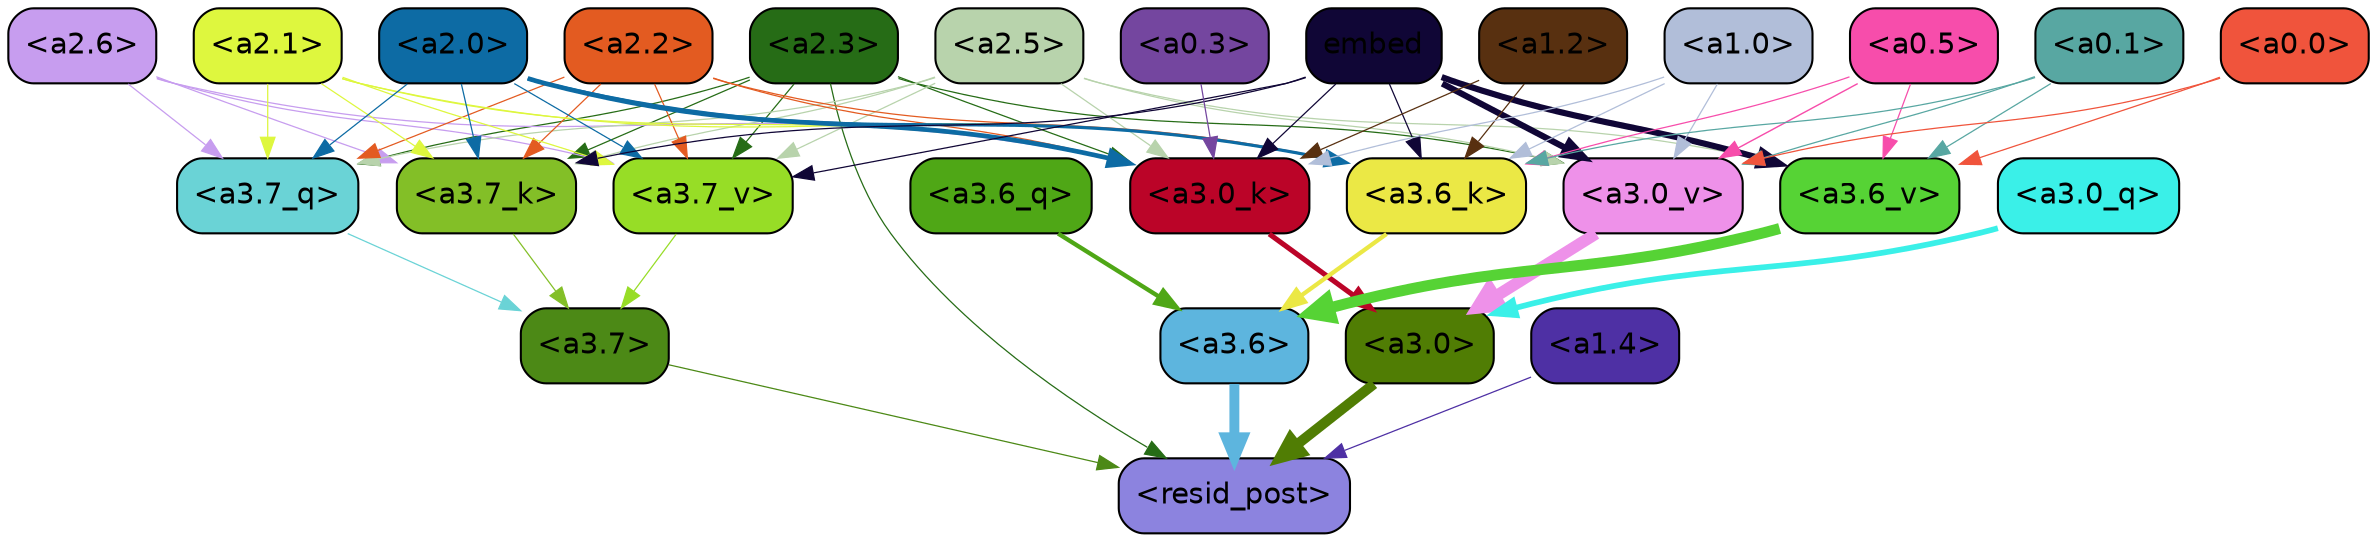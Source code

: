 strict digraph "" {
	graph [bgcolor=transparent,
		layout=dot,
		overlap=false,
		splines=true
	];
	"<a3.7>"	[color=black,
		fillcolor="#4c8916",
		fontname=Helvetica,
		shape=box,
		style="filled, rounded"];
	"<resid_post>"	[color=black,
		fillcolor="#8c83df",
		fontname=Helvetica,
		shape=box,
		style="filled, rounded"];
	"<a3.7>" -> "<resid_post>"	[color="#4c8916",
		penwidth=0.6];
	"<a3.6>"	[color=black,
		fillcolor="#5db5de",
		fontname=Helvetica,
		shape=box,
		style="filled, rounded"];
	"<a3.6>" -> "<resid_post>"	[color="#5db5de",
		penwidth=4.753257989883423];
	"<a3.0>"	[color=black,
		fillcolor="#507d04",
		fontname=Helvetica,
		shape=box,
		style="filled, rounded"];
	"<a3.0>" -> "<resid_post>"	[color="#507d04",
		penwidth=4.90053927898407];
	"<a2.3>"	[color=black,
		fillcolor="#266c16",
		fontname=Helvetica,
		shape=box,
		style="filled, rounded"];
	"<a2.3>" -> "<resid_post>"	[color="#266c16",
		penwidth=0.6];
	"<a3.7_q>"	[color=black,
		fillcolor="#6ad3d6",
		fontname=Helvetica,
		shape=box,
		style="filled, rounded"];
	"<a2.3>" -> "<a3.7_q>"	[color="#266c16",
		penwidth=0.6];
	"<a3.7_k>"	[color=black,
		fillcolor="#83bf27",
		fontname=Helvetica,
		shape=box,
		style="filled, rounded"];
	"<a2.3>" -> "<a3.7_k>"	[color="#266c16",
		penwidth=0.6];
	"<a3.0_k>"	[color=black,
		fillcolor="#bb0428",
		fontname=Helvetica,
		shape=box,
		style="filled, rounded"];
	"<a2.3>" -> "<a3.0_k>"	[color="#266c16",
		penwidth=0.6];
	"<a3.7_v>"	[color=black,
		fillcolor="#97dd26",
		fontname=Helvetica,
		shape=box,
		style="filled, rounded"];
	"<a2.3>" -> "<a3.7_v>"	[color="#266c16",
		penwidth=0.6];
	"<a3.0_v>"	[color=black,
		fillcolor="#ee91e9",
		fontname=Helvetica,
		shape=box,
		style="filled, rounded"];
	"<a2.3>" -> "<a3.0_v>"	[color="#266c16",
		penwidth=0.6];
	"<a1.4>"	[color=black,
		fillcolor="#4e30a4",
		fontname=Helvetica,
		shape=box,
		style="filled, rounded"];
	"<a1.4>" -> "<resid_post>"	[color="#4e30a4",
		penwidth=0.6];
	"<a3.7_q>" -> "<a3.7>"	[color="#6ad3d6",
		penwidth=0.6];
	"<a3.6_q>"	[color=black,
		fillcolor="#4fa716",
		fontname=Helvetica,
		shape=box,
		style="filled, rounded"];
	"<a3.6_q>" -> "<a3.6>"	[color="#4fa716",
		penwidth=2.091020345687866];
	"<a3.0_q>"	[color=black,
		fillcolor="#3af0e8",
		fontname=Helvetica,
		shape=box,
		style="filled, rounded"];
	"<a3.0_q>" -> "<a3.0>"	[color="#3af0e8",
		penwidth=2.7421876192092896];
	"<a3.7_k>" -> "<a3.7>"	[color="#83bf27",
		penwidth=0.6];
	"<a3.6_k>"	[color=black,
		fillcolor="#ebe845",
		fontname=Helvetica,
		shape=box,
		style="filled, rounded"];
	"<a3.6_k>" -> "<a3.6>"	[color="#ebe845",
		penwidth=2.048597991466522];
	"<a3.0_k>" -> "<a3.0>"	[color="#bb0428",
		penwidth=2.476402521133423];
	"<a3.7_v>" -> "<a3.7>"	[color="#97dd26",
		penwidth=0.6];
	"<a3.6_v>"	[color=black,
		fillcolor="#56d335",
		fontname=Helvetica,
		shape=box,
		style="filled, rounded"];
	"<a3.6_v>" -> "<a3.6>"	[color="#56d335",
		penwidth=5.2550448179244995];
	"<a3.0_v>" -> "<a3.0>"	[color="#ee91e9",
		penwidth=5.652270674705505];
	"<a2.6>"	[color=black,
		fillcolor="#c79def",
		fontname=Helvetica,
		shape=box,
		style="filled, rounded"];
	"<a2.6>" -> "<a3.7_q>"	[color="#c79def",
		penwidth=0.6];
	"<a2.6>" -> "<a3.7_k>"	[color="#c79def",
		penwidth=0.6];
	"<a2.6>" -> "<a3.0_k>"	[color="#c79def",
		penwidth=0.6];
	"<a2.6>" -> "<a3.7_v>"	[color="#c79def",
		penwidth=0.6];
	"<a2.5>"	[color=black,
		fillcolor="#b8d3ac",
		fontname=Helvetica,
		shape=box,
		style="filled, rounded"];
	"<a2.5>" -> "<a3.7_q>"	[color="#b8d3ac",
		penwidth=0.6];
	"<a2.5>" -> "<a3.7_k>"	[color="#b8d3ac",
		penwidth=0.6];
	"<a2.5>" -> "<a3.0_k>"	[color="#b8d3ac",
		penwidth=0.6];
	"<a2.5>" -> "<a3.7_v>"	[color="#b8d3ac",
		penwidth=0.6];
	"<a2.5>" -> "<a3.6_v>"	[color="#b8d3ac",
		penwidth=0.6];
	"<a2.5>" -> "<a3.0_v>"	[color="#b8d3ac",
		penwidth=0.6];
	"<a2.2>"	[color=black,
		fillcolor="#e35b21",
		fontname=Helvetica,
		shape=box,
		style="filled, rounded"];
	"<a2.2>" -> "<a3.7_q>"	[color="#e35b21",
		penwidth=0.6];
	"<a2.2>" -> "<a3.7_k>"	[color="#e35b21",
		penwidth=0.6];
	"<a2.2>" -> "<a3.6_k>"	[color="#e35b21",
		penwidth=0.6];
	"<a2.2>" -> "<a3.0_k>"	[color="#e35b21",
		penwidth=0.6];
	"<a2.2>" -> "<a3.7_v>"	[color="#e35b21",
		penwidth=0.6];
	"<a2.1>"	[color=black,
		fillcolor="#def73e",
		fontname=Helvetica,
		shape=box,
		style="filled, rounded"];
	"<a2.1>" -> "<a3.7_q>"	[color="#def73e",
		penwidth=0.6];
	"<a2.1>" -> "<a3.7_k>"	[color="#def73e",
		penwidth=0.6];
	"<a2.1>" -> "<a3.6_k>"	[color="#def73e",
		penwidth=0.6];
	"<a2.1>" -> "<a3.0_k>"	[color="#def73e",
		penwidth=0.6];
	"<a2.1>" -> "<a3.7_v>"	[color="#def73e",
		penwidth=0.6];
	"<a2.0>"	[color=black,
		fillcolor="#0d6ba4",
		fontname=Helvetica,
		shape=box,
		style="filled, rounded"];
	"<a2.0>" -> "<a3.7_q>"	[color="#0d6ba4",
		penwidth=0.6];
	"<a2.0>" -> "<a3.7_k>"	[color="#0d6ba4",
		penwidth=0.6];
	"<a2.0>" -> "<a3.6_k>"	[color="#0d6ba4",
		penwidth=1.5290023684501648];
	"<a2.0>" -> "<a3.0_k>"	[color="#0d6ba4",
		penwidth=2.2551413774490356];
	"<a2.0>" -> "<a3.7_v>"	[color="#0d6ba4",
		penwidth=0.6];
	embed	[color=black,
		fillcolor="#100636",
		fontname=Helvetica,
		shape=box,
		style="filled, rounded"];
	embed -> "<a3.7_k>"	[color="#100636",
		penwidth=0.6];
	embed -> "<a3.6_k>"	[color="#100636",
		penwidth=0.6];
	embed -> "<a3.0_k>"	[color="#100636",
		penwidth=0.6];
	embed -> "<a3.7_v>"	[color="#100636",
		penwidth=0.6];
	embed -> "<a3.6_v>"	[color="#100636",
		penwidth=2.9556376338005066];
	embed -> "<a3.0_v>"	[color="#100636",
		penwidth=2.972973108291626];
	"<a1.2>"	[color=black,
		fillcolor="#583010",
		fontname=Helvetica,
		shape=box,
		style="filled, rounded"];
	"<a1.2>" -> "<a3.6_k>"	[color="#583010",
		penwidth=0.6];
	"<a1.2>" -> "<a3.0_k>"	[color="#583010",
		penwidth=0.6];
	"<a1.0>"	[color=black,
		fillcolor="#b1bed9",
		fontname=Helvetica,
		shape=box,
		style="filled, rounded"];
	"<a1.0>" -> "<a3.6_k>"	[color="#b1bed9",
		penwidth=0.6];
	"<a1.0>" -> "<a3.0_k>"	[color="#b1bed9",
		penwidth=0.6];
	"<a1.0>" -> "<a3.0_v>"	[color="#b1bed9",
		penwidth=0.6];
	"<a0.5>"	[color=black,
		fillcolor="#f74dab",
		fontname=Helvetica,
		shape=box,
		style="filled, rounded"];
	"<a0.5>" -> "<a3.6_k>"	[color="#f74dab",
		penwidth=0.6];
	"<a0.5>" -> "<a3.6_v>"	[color="#f74dab",
		penwidth=0.6];
	"<a0.5>" -> "<a3.0_v>"	[color="#f74dab",
		penwidth=0.6790935099124908];
	"<a0.1>"	[color=black,
		fillcolor="#58a7a2",
		fontname=Helvetica,
		shape=box,
		style="filled, rounded"];
	"<a0.1>" -> "<a3.6_k>"	[color="#58a7a2",
		penwidth=0.6];
	"<a0.1>" -> "<a3.6_v>"	[color="#58a7a2",
		penwidth=0.6];
	"<a0.1>" -> "<a3.0_v>"	[color="#58a7a2",
		penwidth=0.6];
	"<a0.3>"	[color=black,
		fillcolor="#74469f",
		fontname=Helvetica,
		shape=box,
		style="filled, rounded"];
	"<a0.3>" -> "<a3.0_k>"	[color="#74469f",
		penwidth=0.6];
	"<a0.0>"	[color=black,
		fillcolor="#f0543c",
		fontname=Helvetica,
		shape=box,
		style="filled, rounded"];
	"<a0.0>" -> "<a3.6_v>"	[color="#f0543c",
		penwidth=0.6];
	"<a0.0>" -> "<a3.0_v>"	[color="#f0543c",
		penwidth=0.6];
}
